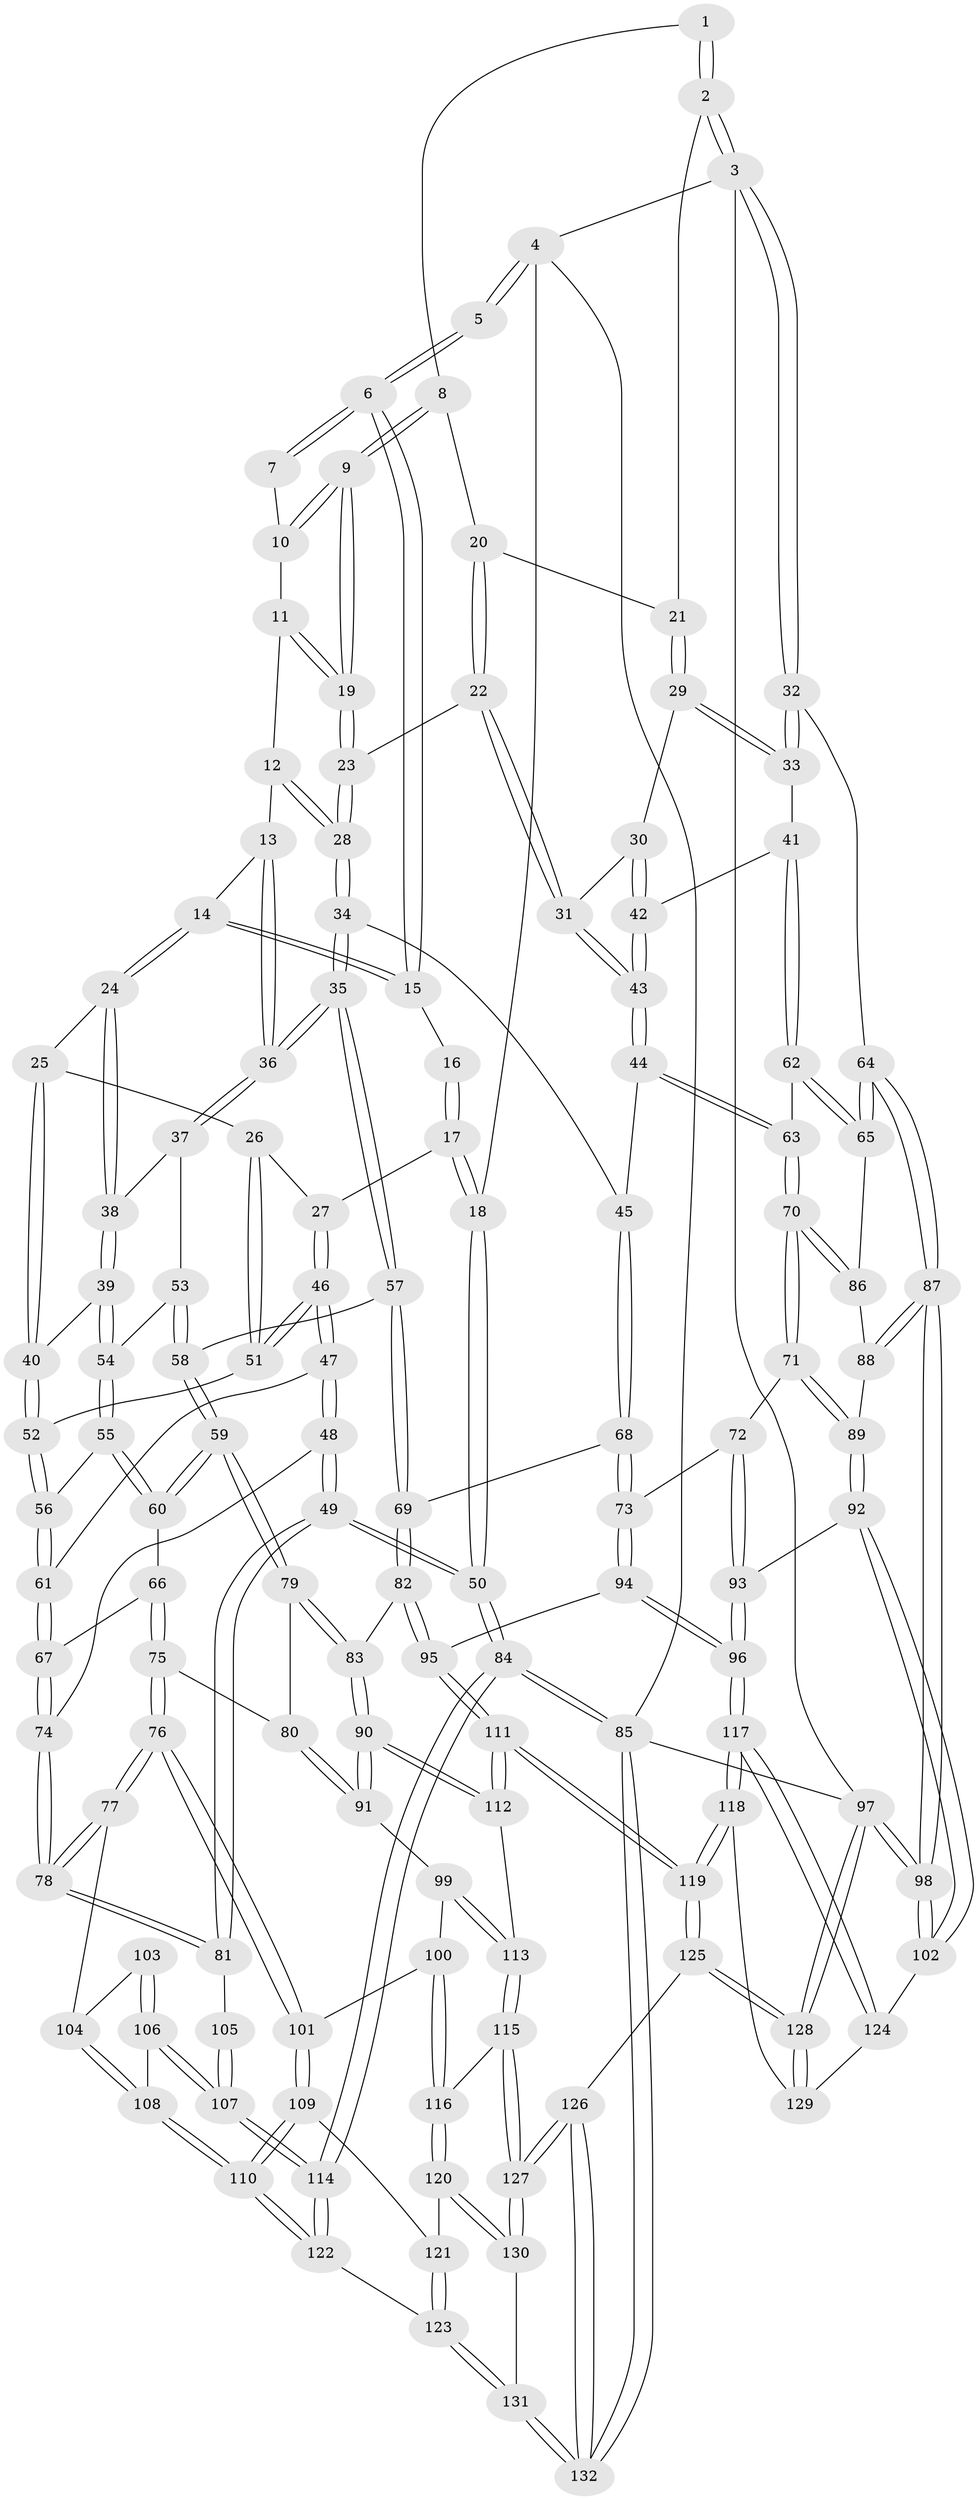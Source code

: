 // coarse degree distribution, {3: 0.13414634146341464, 6: 0.12195121951219512, 4: 0.4634146341463415, 5: 0.2804878048780488}
// Generated by graph-tools (version 1.1) at 2025/42/03/06/25 10:42:35]
// undirected, 132 vertices, 327 edges
graph export_dot {
graph [start="1"]
  node [color=gray90,style=filled];
  1 [pos="+0.7505871645197514+0"];
  2 [pos="+1+0"];
  3 [pos="+1+0"];
  4 [pos="+0+0"];
  5 [pos="+0.02205980285719339+0"];
  6 [pos="+0.3172369375484827+0"];
  7 [pos="+0.5512321587090698+0"];
  8 [pos="+0.7765839311538972+0.0865929873881347"];
  9 [pos="+0.6925219284895622+0.10375900837120829"];
  10 [pos="+0.5676296801396651+0"];
  11 [pos="+0.5454136946365263+0.06581616090423162"];
  12 [pos="+0.5070047614694945+0.13201775280147232"];
  13 [pos="+0.42338279864320594+0.14576736313208555"];
  14 [pos="+0.3236633393108448+0.08753856126652922"];
  15 [pos="+0.31632751039975593+0.017459655067007702"];
  16 [pos="+0.16374353478649684+0.09580679031880479"];
  17 [pos="+0.04919560180098229+0.1710009078949765"];
  18 [pos="+0+0"];
  19 [pos="+0.6552165325652033+0.18604267069419994"];
  20 [pos="+0.8057833090861543+0.10198484737320279"];
  21 [pos="+0.8643247197173911+0.10541001785834954"];
  22 [pos="+0.7578277724378049+0.23482953440630197"];
  23 [pos="+0.6528463071188627+0.20412260414301892"];
  24 [pos="+0.308601423698439+0.11617698992708947"];
  25 [pos="+0.24357641247205394+0.16104610626359578"];
  26 [pos="+0.08264621545304283+0.19338156494404912"];
  27 [pos="+0.06758758174527135+0.18543112390613917"];
  28 [pos="+0.5958167718645808+0.25450010276759427"];
  29 [pos="+0.9040661177610023+0.18460752266230834"];
  30 [pos="+0.8632564644692915+0.23529976676730954"];
  31 [pos="+0.7892510949964462+0.26337881034110067"];
  32 [pos="+1+0.19333658959441083"];
  33 [pos="+1+0.22338281363530402"];
  34 [pos="+0.5660826109091085+0.3196160375297581"];
  35 [pos="+0.5049240121984558+0.34365335682573117"];
  36 [pos="+0.4657076559937469+0.3042178723818551"];
  37 [pos="+0.3534325237213947+0.2691546714187963"];
  38 [pos="+0.3275210977835513+0.22633602429563646"];
  39 [pos="+0.23980673938074448+0.29012328436458173"];
  40 [pos="+0.22945001141377894+0.2865304110116782"];
  41 [pos="+0.9451729214861837+0.3391438463157928"];
  42 [pos="+0.9155688487429423+0.33281799824970076"];
  43 [pos="+0.7752818006607676+0.40255271329533"];
  44 [pos="+0.7721906165014943+0.4086301775288119"];
  45 [pos="+0.6199213442187476+0.35585323826938986"];
  46 [pos="+0.028978231852904702+0.38851637629861785"];
  47 [pos="+0.013625594474087021+0.429709061466529"];
  48 [pos="+0+0.44354798278693963"];
  49 [pos="+0+0.5288302707082394"];
  50 [pos="+0+0.5281854506253801"];
  51 [pos="+0.12606028347871634+0.2633449207010657"];
  52 [pos="+0.16245715386325477+0.30475707282153336"];
  53 [pos="+0.3131894276772475+0.3174195327108038"];
  54 [pos="+0.2785167509238497+0.3260070242653767"];
  55 [pos="+0.2683000648899252+0.3811061933525313"];
  56 [pos="+0.15966546391606948+0.34222489639295217"];
  57 [pos="+0.459199238048648+0.425994286904971"];
  58 [pos="+0.4186239895066673+0.44974853420575284"];
  59 [pos="+0.39095692348560085+0.473971436898387"];
  60 [pos="+0.29018539891428446+0.4671153295412974"];
  61 [pos="+0.14885488066391744+0.369865693572864"];
  62 [pos="+0.9547566945825142+0.4237945644143642"];
  63 [pos="+0.8011186931265101+0.5123276433994658"];
  64 [pos="+1+0.4971657795959053"];
  65 [pos="+1+0.49618158095252396"];
  66 [pos="+0.2634144459806198+0.4787492924729918"];
  67 [pos="+0.22084231476458066+0.48354491895209"];
  68 [pos="+0.6307391837805935+0.5951392876821149"];
  69 [pos="+0.6259283258878708+0.5965483494704062"];
  70 [pos="+0.7988770664375597+0.5383765294725106"];
  71 [pos="+0.7906522852806154+0.5558899006484115"];
  72 [pos="+0.7721431227690176+0.5679652294436042"];
  73 [pos="+0.7384763993478218+0.5867133254527701"];
  74 [pos="+0.20975119192828331+0.49187889137674956"];
  75 [pos="+0.2753250862310366+0.6598817698980839"];
  76 [pos="+0.22944120883353064+0.6923179180933158"];
  77 [pos="+0.19312913815391117+0.6718102239461847"];
  78 [pos="+0.17029999222707506+0.5574391233353242"];
  79 [pos="+0.39654459266855235+0.5681030939198602"];
  80 [pos="+0.3288561069302675+0.6455733685805172"];
  81 [pos="+0+0.5474231297474366"];
  82 [pos="+0.6119574969121624+0.6122470694607116"];
  83 [pos="+0.5095389674694828+0.6708451070535534"];
  84 [pos="+0+1"];
  85 [pos="+0+1"];
  86 [pos="+0.9857928670661186+0.544891829928851"];
  87 [pos="+1+0.7042915552170885"];
  88 [pos="+0.9684290200934603+0.6385931013221655"];
  89 [pos="+0.8936794356842029+0.6677087962360101"];
  90 [pos="+0.4921594381494139+0.7153797855299159"];
  91 [pos="+0.3940375868861922+0.7190353597805293"];
  92 [pos="+0.9150160017665527+0.7460747517795944"];
  93 [pos="+0.8294335032311471+0.7937133034657307"];
  94 [pos="+0.7371857697960298+0.7117694216178075"];
  95 [pos="+0.6401312494163766+0.7709361159137552"];
  96 [pos="+0.7793392040491731+0.8327121759610232"];
  97 [pos="+1+1"];
  98 [pos="+1+0.7909658476680436"];
  99 [pos="+0.3754990507958146+0.7426937238155457"];
  100 [pos="+0.29288141894729963+0.7625622799040976"];
  101 [pos="+0.2358895190236091+0.7257111366455026"];
  102 [pos="+0.9856564317408736+0.787320197871074"];
  103 [pos="+0.07144105613798347+0.682779943151241"];
  104 [pos="+0.10195417589688203+0.6855720070205867"];
  105 [pos="+0.06050937245900733+0.6793100322356701"];
  106 [pos="+0.08344888688968831+0.7925906172803906"];
  107 [pos="+0.016964053341952678+0.8291440426294541"];
  108 [pos="+0.12745568126625656+0.8010741761301886"];
  109 [pos="+0.22131939607856413+0.757048974491725"];
  110 [pos="+0.14271235566258172+0.8128959893792846"];
  111 [pos="+0.6046367346115826+0.9276422890542626"];
  112 [pos="+0.5068314445427466+0.7967211335199266"];
  113 [pos="+0.38546262287628663+0.8252266923618523"];
  114 [pos="+0+1"];
  115 [pos="+0.3612360824702242+0.8466177389132206"];
  116 [pos="+0.3309964203687756+0.8338276151501891"];
  117 [pos="+0.7631306220881117+0.8737461059066323"];
  118 [pos="+0.7472068064497455+0.9035451770053017"];
  119 [pos="+0.6302834604372091+0.9963284689532758"];
  120 [pos="+0.2563239094816767+0.872296181872832"];
  121 [pos="+0.22714740327056346+0.7936931355354325"];
  122 [pos="+0.13374134827262718+0.8845695396308175"];
  123 [pos="+0.17062443590351195+0.8949849496418545"];
  124 [pos="+0.9495865026648306+0.843020664934249"];
  125 [pos="+0.586592332841733+1"];
  126 [pos="+0.4561735682364745+1"];
  127 [pos="+0.40592904347055514+1"];
  128 [pos="+1+1"];
  129 [pos="+0.9187566291160085+0.932275340498424"];
  130 [pos="+0.2459498656223936+0.8958489269245384"];
  131 [pos="+0.1956731033282375+0.9068495973640356"];
  132 [pos="+0.19957717269998915+1"];
  1 -- 2;
  1 -- 2;
  1 -- 8;
  2 -- 3;
  2 -- 3;
  2 -- 21;
  3 -- 4;
  3 -- 32;
  3 -- 32;
  3 -- 97;
  4 -- 5;
  4 -- 5;
  4 -- 18;
  4 -- 85;
  5 -- 6;
  5 -- 6;
  6 -- 7;
  6 -- 7;
  6 -- 15;
  6 -- 15;
  7 -- 10;
  8 -- 9;
  8 -- 9;
  8 -- 20;
  9 -- 10;
  9 -- 10;
  9 -- 19;
  9 -- 19;
  10 -- 11;
  11 -- 12;
  11 -- 19;
  11 -- 19;
  12 -- 13;
  12 -- 28;
  12 -- 28;
  13 -- 14;
  13 -- 36;
  13 -- 36;
  14 -- 15;
  14 -- 15;
  14 -- 24;
  14 -- 24;
  15 -- 16;
  16 -- 17;
  16 -- 17;
  17 -- 18;
  17 -- 18;
  17 -- 27;
  18 -- 50;
  18 -- 50;
  19 -- 23;
  19 -- 23;
  20 -- 21;
  20 -- 22;
  20 -- 22;
  21 -- 29;
  21 -- 29;
  22 -- 23;
  22 -- 31;
  22 -- 31;
  23 -- 28;
  23 -- 28;
  24 -- 25;
  24 -- 38;
  24 -- 38;
  25 -- 26;
  25 -- 40;
  25 -- 40;
  26 -- 27;
  26 -- 51;
  26 -- 51;
  27 -- 46;
  27 -- 46;
  28 -- 34;
  28 -- 34;
  29 -- 30;
  29 -- 33;
  29 -- 33;
  30 -- 31;
  30 -- 42;
  30 -- 42;
  31 -- 43;
  31 -- 43;
  32 -- 33;
  32 -- 33;
  32 -- 64;
  33 -- 41;
  34 -- 35;
  34 -- 35;
  34 -- 45;
  35 -- 36;
  35 -- 36;
  35 -- 57;
  35 -- 57;
  36 -- 37;
  36 -- 37;
  37 -- 38;
  37 -- 53;
  38 -- 39;
  38 -- 39;
  39 -- 40;
  39 -- 54;
  39 -- 54;
  40 -- 52;
  40 -- 52;
  41 -- 42;
  41 -- 62;
  41 -- 62;
  42 -- 43;
  42 -- 43;
  43 -- 44;
  43 -- 44;
  44 -- 45;
  44 -- 63;
  44 -- 63;
  45 -- 68;
  45 -- 68;
  46 -- 47;
  46 -- 47;
  46 -- 51;
  46 -- 51;
  47 -- 48;
  47 -- 48;
  47 -- 61;
  48 -- 49;
  48 -- 49;
  48 -- 74;
  49 -- 50;
  49 -- 50;
  49 -- 81;
  49 -- 81;
  50 -- 84;
  50 -- 84;
  51 -- 52;
  52 -- 56;
  52 -- 56;
  53 -- 54;
  53 -- 58;
  53 -- 58;
  54 -- 55;
  54 -- 55;
  55 -- 56;
  55 -- 60;
  55 -- 60;
  56 -- 61;
  56 -- 61;
  57 -- 58;
  57 -- 69;
  57 -- 69;
  58 -- 59;
  58 -- 59;
  59 -- 60;
  59 -- 60;
  59 -- 79;
  59 -- 79;
  60 -- 66;
  61 -- 67;
  61 -- 67;
  62 -- 63;
  62 -- 65;
  62 -- 65;
  63 -- 70;
  63 -- 70;
  64 -- 65;
  64 -- 65;
  64 -- 87;
  64 -- 87;
  65 -- 86;
  66 -- 67;
  66 -- 75;
  66 -- 75;
  67 -- 74;
  67 -- 74;
  68 -- 69;
  68 -- 73;
  68 -- 73;
  69 -- 82;
  69 -- 82;
  70 -- 71;
  70 -- 71;
  70 -- 86;
  70 -- 86;
  71 -- 72;
  71 -- 89;
  71 -- 89;
  72 -- 73;
  72 -- 93;
  72 -- 93;
  73 -- 94;
  73 -- 94;
  74 -- 78;
  74 -- 78;
  75 -- 76;
  75 -- 76;
  75 -- 80;
  76 -- 77;
  76 -- 77;
  76 -- 101;
  76 -- 101;
  77 -- 78;
  77 -- 78;
  77 -- 104;
  78 -- 81;
  78 -- 81;
  79 -- 80;
  79 -- 83;
  79 -- 83;
  80 -- 91;
  80 -- 91;
  81 -- 105;
  82 -- 83;
  82 -- 95;
  82 -- 95;
  83 -- 90;
  83 -- 90;
  84 -- 85;
  84 -- 85;
  84 -- 114;
  84 -- 114;
  85 -- 132;
  85 -- 132;
  85 -- 97;
  86 -- 88;
  87 -- 88;
  87 -- 88;
  87 -- 98;
  87 -- 98;
  88 -- 89;
  89 -- 92;
  89 -- 92;
  90 -- 91;
  90 -- 91;
  90 -- 112;
  90 -- 112;
  91 -- 99;
  92 -- 93;
  92 -- 102;
  92 -- 102;
  93 -- 96;
  93 -- 96;
  94 -- 95;
  94 -- 96;
  94 -- 96;
  95 -- 111;
  95 -- 111;
  96 -- 117;
  96 -- 117;
  97 -- 98;
  97 -- 98;
  97 -- 128;
  97 -- 128;
  98 -- 102;
  98 -- 102;
  99 -- 100;
  99 -- 113;
  99 -- 113;
  100 -- 101;
  100 -- 116;
  100 -- 116;
  101 -- 109;
  101 -- 109;
  102 -- 124;
  103 -- 104;
  103 -- 106;
  103 -- 106;
  104 -- 108;
  104 -- 108;
  105 -- 107;
  105 -- 107;
  106 -- 107;
  106 -- 107;
  106 -- 108;
  107 -- 114;
  107 -- 114;
  108 -- 110;
  108 -- 110;
  109 -- 110;
  109 -- 110;
  109 -- 121;
  110 -- 122;
  110 -- 122;
  111 -- 112;
  111 -- 112;
  111 -- 119;
  111 -- 119;
  112 -- 113;
  113 -- 115;
  113 -- 115;
  114 -- 122;
  114 -- 122;
  115 -- 116;
  115 -- 127;
  115 -- 127;
  116 -- 120;
  116 -- 120;
  117 -- 118;
  117 -- 118;
  117 -- 124;
  117 -- 124;
  118 -- 119;
  118 -- 119;
  118 -- 129;
  119 -- 125;
  119 -- 125;
  120 -- 121;
  120 -- 130;
  120 -- 130;
  121 -- 123;
  121 -- 123;
  122 -- 123;
  123 -- 131;
  123 -- 131;
  124 -- 129;
  125 -- 126;
  125 -- 128;
  125 -- 128;
  126 -- 127;
  126 -- 127;
  126 -- 132;
  126 -- 132;
  127 -- 130;
  127 -- 130;
  128 -- 129;
  128 -- 129;
  130 -- 131;
  131 -- 132;
  131 -- 132;
}
